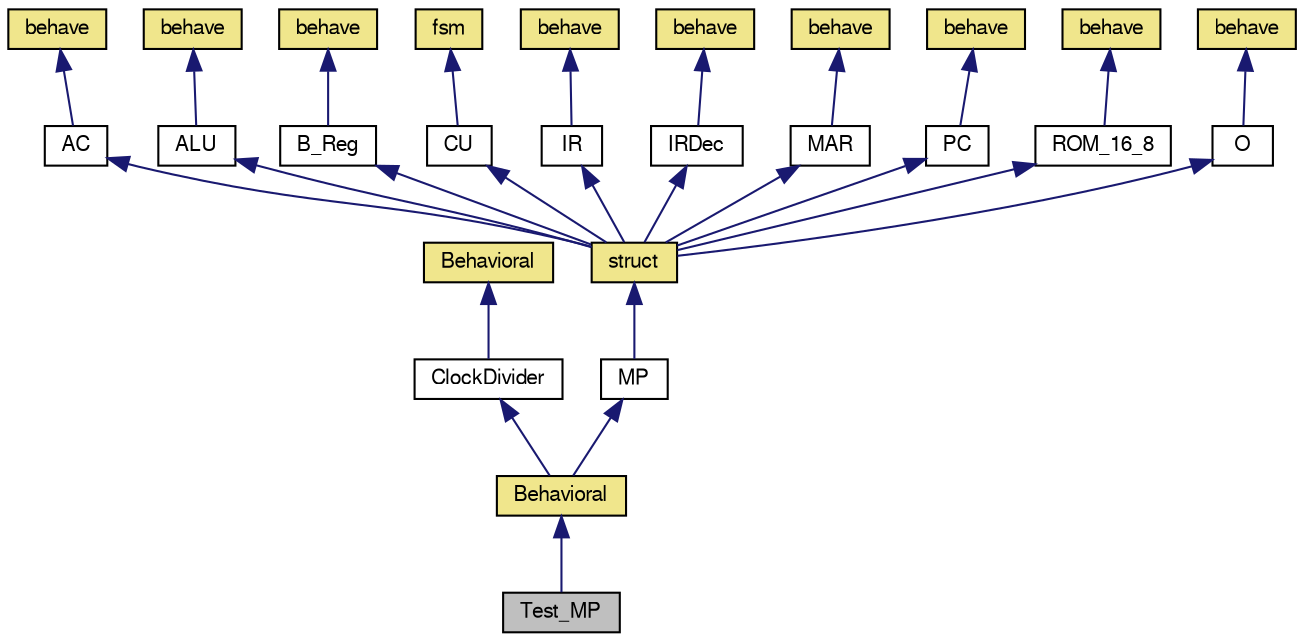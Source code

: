 digraph G
{
  edge [fontname="FreeSans",fontsize="10",labelfontname="FreeSans",labelfontsize="10"];
  node [fontname="FreeSans",fontsize="10",shape=record];
  Node1 [label="Test_MP",height=0.2,width=0.4,color="black", fillcolor="grey75", style="filled" fontcolor="black"];
  Node2 -> Node1 [dir=back,color="midnightblue",fontsize="10",style="solid",fontname="FreeSans"];
  Node2 [label="Behavioral",height=0.2,width=0.4,color="black", fillcolor="khaki", style="filled",URL="$classTest__MP_1_1Behavioral.html"];
  Node3 -> Node2 [dir=back,color="midnightblue",fontsize="10",style="solid",fontname="FreeSans"];
  Node3 [label="ClockDivider",height=0.2,width=0.4,color="black", fillcolor="white", style="filled",URL="$classClockDivider.html"];
  Node4 -> Node3 [dir=back,color="midnightblue",fontsize="10",style="solid",fontname="FreeSans"];
  Node4 [label="Behavioral",height=0.2,width=0.4,color="black", fillcolor="khaki", style="filled",URL="$classClockDivider_1_1Behavioral.html"];
  Node5 -> Node2 [dir=back,color="midnightblue",fontsize="10",style="solid",fontname="FreeSans"];
  Node5 [label="MP",height=0.2,width=0.4,color="black", fillcolor="white", style="filled",URL="$classMP.html"];
  Node6 -> Node5 [dir=back,color="midnightblue",fontsize="10",style="solid",fontname="FreeSans"];
  Node6 [label="struct",height=0.2,width=0.4,color="black", fillcolor="khaki", style="filled",URL="$classMP_1_1struct.html"];
  Node7 -> Node6 [dir=back,color="midnightblue",fontsize="10",style="solid",fontname="FreeSans"];
  Node7 [label="AC",height=0.2,width=0.4,color="black", fillcolor="white", style="filled",URL="$classAC.html"];
  Node8 -> Node7 [dir=back,color="midnightblue",fontsize="10",style="solid",fontname="FreeSans"];
  Node8 [label="behave",height=0.2,width=0.4,color="black", fillcolor="khaki", style="filled",URL="$classAC_1_1behave.html"];
  Node9 -> Node6 [dir=back,color="midnightblue",fontsize="10",style="solid",fontname="FreeSans"];
  Node9 [label="ALU",height=0.2,width=0.4,color="black", fillcolor="white", style="filled",URL="$classALU.html"];
  Node10 -> Node9 [dir=back,color="midnightblue",fontsize="10",style="solid",fontname="FreeSans"];
  Node10 [label="behave",height=0.2,width=0.4,color="black", fillcolor="khaki", style="filled",URL="$classALU_1_1behave.html"];
  Node11 -> Node6 [dir=back,color="midnightblue",fontsize="10",style="solid",fontname="FreeSans"];
  Node11 [label="B_Reg",height=0.2,width=0.4,color="black", fillcolor="white", style="filled",URL="$classB__Reg.html"];
  Node12 -> Node11 [dir=back,color="midnightblue",fontsize="10",style="solid",fontname="FreeSans"];
  Node12 [label="behave",height=0.2,width=0.4,color="black", fillcolor="khaki", style="filled",URL="$classB__Reg_1_1behave.html"];
  Node13 -> Node6 [dir=back,color="midnightblue",fontsize="10",style="solid",fontname="FreeSans"];
  Node13 [label="CU",height=0.2,width=0.4,color="black", fillcolor="white", style="filled",URL="$classCU.html"];
  Node14 -> Node13 [dir=back,color="midnightblue",fontsize="10",style="solid",fontname="FreeSans"];
  Node14 [label="fsm",height=0.2,width=0.4,color="black", fillcolor="khaki", style="filled",URL="$classCU_1_1fsm.html"];
  Node15 -> Node6 [dir=back,color="midnightblue",fontsize="10",style="solid",fontname="FreeSans"];
  Node15 [label="IR",height=0.2,width=0.4,color="black", fillcolor="white", style="filled",URL="$classIR.html"];
  Node16 -> Node15 [dir=back,color="midnightblue",fontsize="10",style="solid",fontname="FreeSans"];
  Node16 [label="behave",height=0.2,width=0.4,color="black", fillcolor="khaki", style="filled",URL="$classIR_1_1behave.html"];
  Node17 -> Node6 [dir=back,color="midnightblue",fontsize="10",style="solid",fontname="FreeSans"];
  Node17 [label="IRDec",height=0.2,width=0.4,color="black", fillcolor="white", style="filled",URL="$classIRDec.html"];
  Node18 -> Node17 [dir=back,color="midnightblue",fontsize="10",style="solid",fontname="FreeSans"];
  Node18 [label="behave",height=0.2,width=0.4,color="black", fillcolor="khaki", style="filled",URL="$classIRDec_1_1behave.html"];
  Node19 -> Node6 [dir=back,color="midnightblue",fontsize="10",style="solid",fontname="FreeSans"];
  Node19 [label="MAR",height=0.2,width=0.4,color="black", fillcolor="white", style="filled",URL="$classMAR.html"];
  Node20 -> Node19 [dir=back,color="midnightblue",fontsize="10",style="solid",fontname="FreeSans"];
  Node20 [label="behave",height=0.2,width=0.4,color="black", fillcolor="khaki", style="filled",URL="$classMAR_1_1behave.html"];
  Node21 -> Node6 [dir=back,color="midnightblue",fontsize="10",style="solid",fontname="FreeSans"];
  Node21 [label="PC",height=0.2,width=0.4,color="black", fillcolor="white", style="filled",URL="$classPC.html"];
  Node22 -> Node21 [dir=back,color="midnightblue",fontsize="10",style="solid",fontname="FreeSans"];
  Node22 [label="behave",height=0.2,width=0.4,color="black", fillcolor="khaki", style="filled",URL="$classPC_1_1behave.html"];
  Node23 -> Node6 [dir=back,color="midnightblue",fontsize="10",style="solid",fontname="FreeSans"];
  Node23 [label="ROM_16_8",height=0.2,width=0.4,color="black", fillcolor="white", style="filled",URL="$classROM__16__8.html"];
  Node24 -> Node23 [dir=back,color="midnightblue",fontsize="10",style="solid",fontname="FreeSans"];
  Node24 [label="behave",height=0.2,width=0.4,color="black", fillcolor="khaki", style="filled",URL="$classROM__16__8_1_1behave.html"];
  Node25 -> Node6 [dir=back,color="midnightblue",fontsize="10",style="solid",fontname="FreeSans"];
  Node25 [label="O",height=0.2,width=0.4,color="black", fillcolor="white", style="filled",URL="$classO.html"];
  Node26 -> Node25 [dir=back,color="midnightblue",fontsize="10",style="solid",fontname="FreeSans"];
  Node26 [label="behave",height=0.2,width=0.4,color="black", fillcolor="khaki", style="filled",URL="$classO_1_1behave.html"];
}
